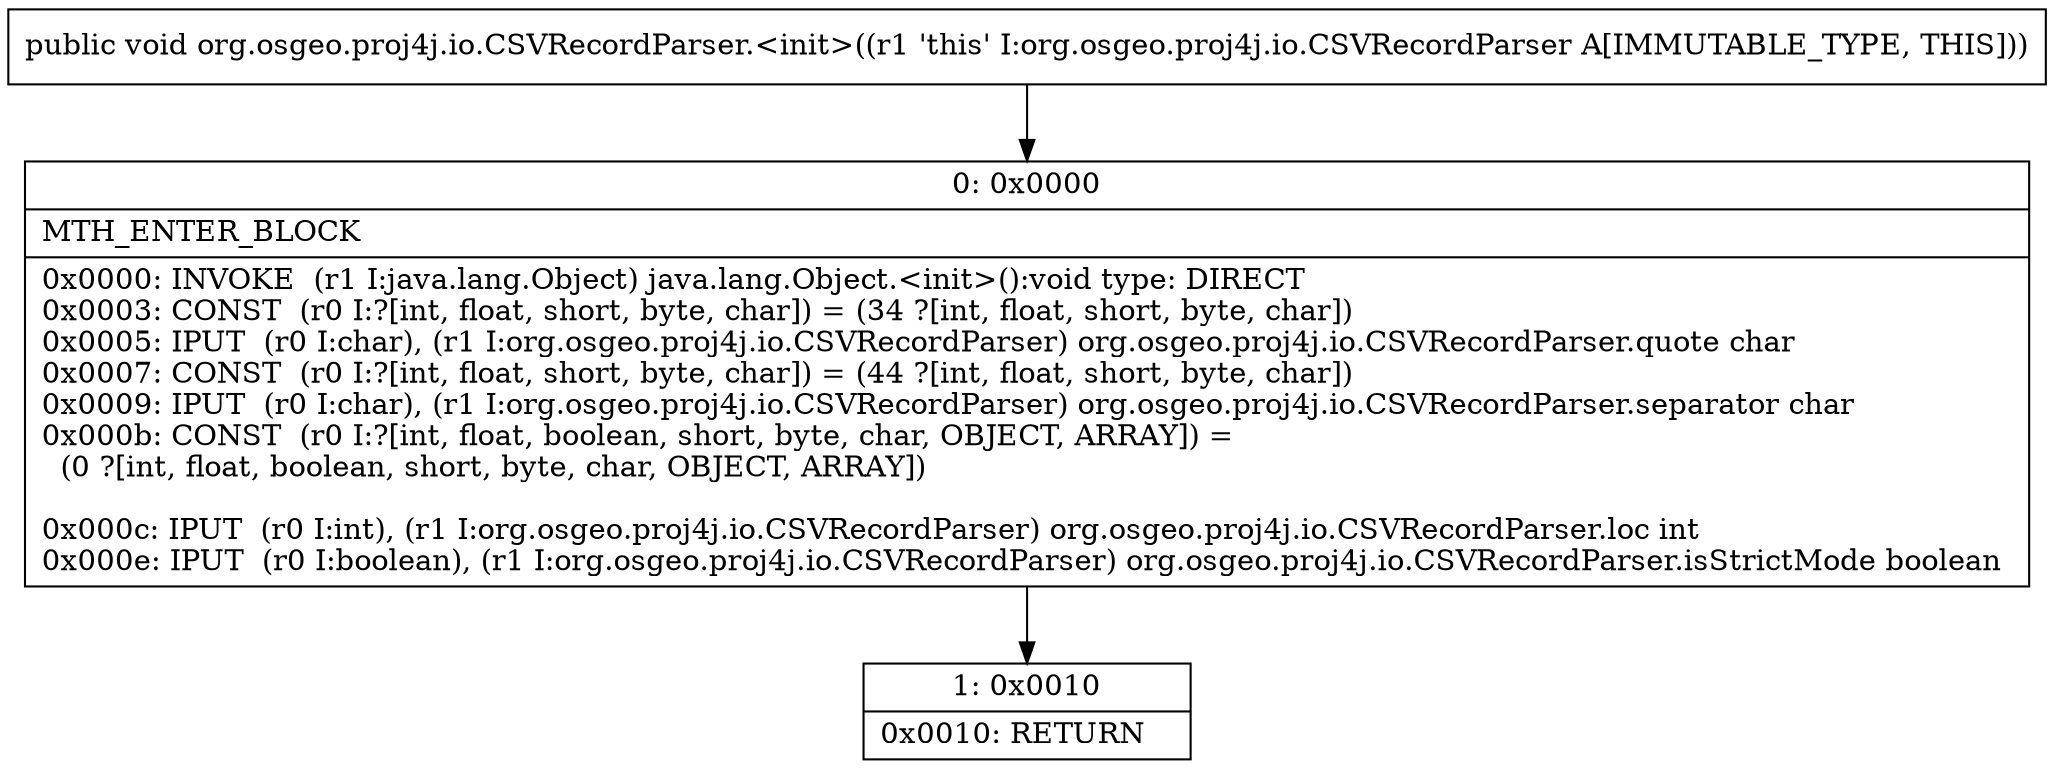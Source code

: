digraph "CFG fororg.osgeo.proj4j.io.CSVRecordParser.\<init\>()V" {
Node_0 [shape=record,label="{0\:\ 0x0000|MTH_ENTER_BLOCK\l|0x0000: INVOKE  (r1 I:java.lang.Object) java.lang.Object.\<init\>():void type: DIRECT \l0x0003: CONST  (r0 I:?[int, float, short, byte, char]) = (34 ?[int, float, short, byte, char]) \l0x0005: IPUT  (r0 I:char), (r1 I:org.osgeo.proj4j.io.CSVRecordParser) org.osgeo.proj4j.io.CSVRecordParser.quote char \l0x0007: CONST  (r0 I:?[int, float, short, byte, char]) = (44 ?[int, float, short, byte, char]) \l0x0009: IPUT  (r0 I:char), (r1 I:org.osgeo.proj4j.io.CSVRecordParser) org.osgeo.proj4j.io.CSVRecordParser.separator char \l0x000b: CONST  (r0 I:?[int, float, boolean, short, byte, char, OBJECT, ARRAY]) = \l  (0 ?[int, float, boolean, short, byte, char, OBJECT, ARRAY])\l \l0x000c: IPUT  (r0 I:int), (r1 I:org.osgeo.proj4j.io.CSVRecordParser) org.osgeo.proj4j.io.CSVRecordParser.loc int \l0x000e: IPUT  (r0 I:boolean), (r1 I:org.osgeo.proj4j.io.CSVRecordParser) org.osgeo.proj4j.io.CSVRecordParser.isStrictMode boolean \l}"];
Node_1 [shape=record,label="{1\:\ 0x0010|0x0010: RETURN   \l}"];
MethodNode[shape=record,label="{public void org.osgeo.proj4j.io.CSVRecordParser.\<init\>((r1 'this' I:org.osgeo.proj4j.io.CSVRecordParser A[IMMUTABLE_TYPE, THIS])) }"];
MethodNode -> Node_0;
Node_0 -> Node_1;
}

